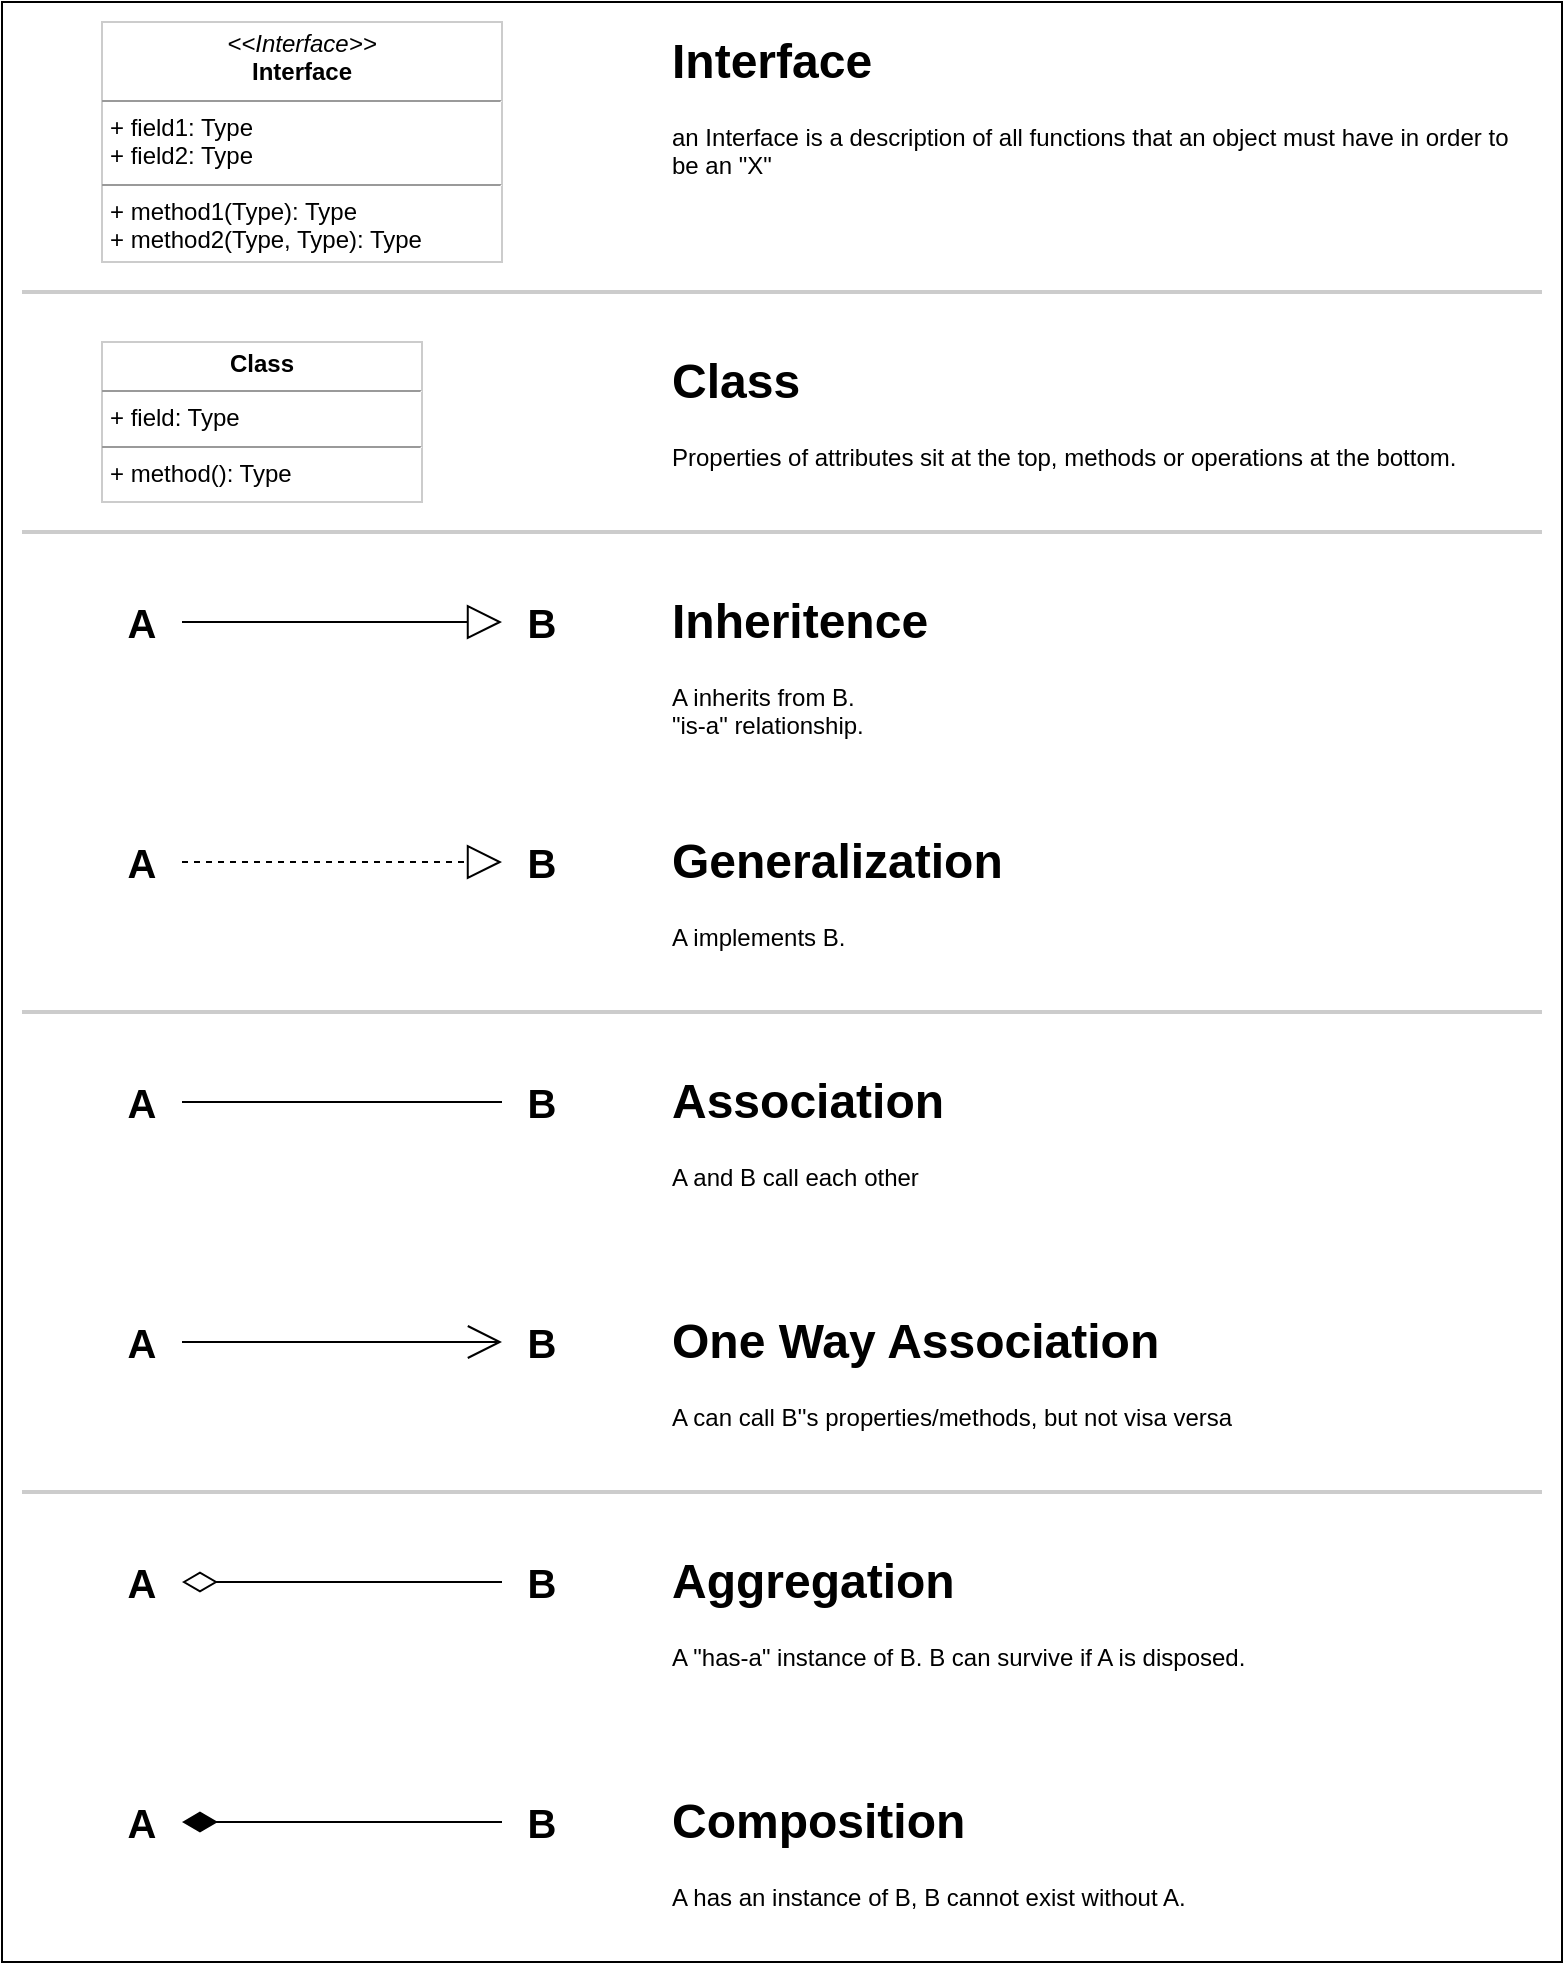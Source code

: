<mxfile version="15.4.0" type="device" pages="2"><diagram id="JwvvsdGkgzsD1nl7wg6q" name="Class Diagrams"><mxGraphModel dx="2031" dy="1166" grid="1" gridSize="10" guides="1" tooltips="1" connect="1" arrows="1" fold="1" page="1" pageScale="1" pageWidth="850" pageHeight="1100" math="0" shadow="0"><root><mxCell id="0"/><mxCell id="xpCOlYTVOM_Z-CRWi5ws-77" value="Background" style="locked=1;" parent="0"/><mxCell id="xpCOlYTVOM_Z-CRWi5ws-78" value="" style="rounded=0;whiteSpace=wrap;html=1;fontSize=20;strokeColor=default;fillColor=default;" parent="xpCOlYTVOM_Z-CRWi5ws-77" vertex="1"><mxGeometry x="30" y="30" width="780" height="980" as="geometry"/></mxCell><mxCell id="xpCOlYTVOM_Z-CRWi5ws-19" value="Items" style="locked=1;" parent="0"/><mxCell id="xpCOlYTVOM_Z-CRWi5ws-22" value="&lt;p style=&quot;margin:0px;margin-top:4px;text-align:center;&quot;&gt;&lt;i&gt;&amp;lt;&amp;lt;Interface&amp;gt;&amp;gt;&lt;/i&gt;&lt;br/&gt;&lt;b&gt;Interface&lt;/b&gt;&lt;/p&gt;&lt;hr size=&quot;1&quot;/&gt;&lt;p style=&quot;margin:0px;margin-left:4px;&quot;&gt;+ field1: Type&lt;br/&gt;+ field2: Type&lt;/p&gt;&lt;hr size=&quot;1&quot;/&gt;&lt;p style=&quot;margin:0px;margin-left:4px;&quot;&gt;+ method1(Type): Type&lt;br/&gt;+ method2(Type, Type): Type&lt;/p&gt;" style="verticalAlign=top;align=left;overflow=fill;fontSize=12;fontFamily=Helvetica;html=1;strokeColor=default;fillColor=default;opacity=20;" parent="xpCOlYTVOM_Z-CRWi5ws-19" vertex="1"><mxGeometry x="80" y="40" width="200" height="120" as="geometry"/></mxCell><mxCell id="xpCOlYTVOM_Z-CRWi5ws-23" value="&lt;h1&gt;Interface&lt;/h1&gt;&lt;p&gt;an Interface is&amp;nbsp;a description of all functions that an object must have in order to be an &quot;X&quot;&lt;br&gt;&lt;/p&gt;" style="text;html=1;strokeColor=none;fillColor=none;spacing=5;spacingTop=-20;whiteSpace=wrap;overflow=hidden;rounded=0;opacity=20;" parent="xpCOlYTVOM_Z-CRWi5ws-19" vertex="1"><mxGeometry x="360" y="40" width="440" height="120" as="geometry"/></mxCell><mxCell id="xpCOlYTVOM_Z-CRWi5ws-24" value="&lt;p style=&quot;margin:0px;margin-top:4px;text-align:center;&quot;&gt;&lt;b&gt;Class&lt;/b&gt;&lt;/p&gt;&lt;hr size=&quot;1&quot;/&gt;&lt;p style=&quot;margin:0px;margin-left:4px;&quot;&gt;+ field: Type&lt;/p&gt;&lt;hr size=&quot;1&quot;/&gt;&lt;p style=&quot;margin:0px;margin-left:4px;&quot;&gt;+ method(): Type&lt;/p&gt;" style="verticalAlign=top;align=left;overflow=fill;fontSize=12;fontFamily=Helvetica;html=1;strokeColor=default;fillColor=default;opacity=20;" parent="xpCOlYTVOM_Z-CRWi5ws-19" vertex="1"><mxGeometry x="80" y="200" width="160" height="80" as="geometry"/></mxCell><mxCell id="xpCOlYTVOM_Z-CRWi5ws-25" value="&lt;h1&gt;Class&lt;/h1&gt;&lt;p&gt;Properties of attributes sit at the top, methods or operations at the bottom.&lt;/p&gt;" style="text;html=1;strokeColor=none;fillColor=none;spacing=5;spacingTop=-20;whiteSpace=wrap;overflow=hidden;rounded=0;opacity=20;" parent="xpCOlYTVOM_Z-CRWi5ws-19" vertex="1"><mxGeometry x="360" y="200" width="440" height="80" as="geometry"/></mxCell><mxCell id="xpCOlYTVOM_Z-CRWi5ws-40" value="&lt;h1&gt;Inheritence&lt;/h1&gt;&lt;p&gt;A inherits from B.&lt;br&gt;&quot;is-a&quot; relationship.&lt;/p&gt;" style="text;html=1;strokeColor=none;fillColor=none;spacing=5;spacingTop=-20;whiteSpace=wrap;overflow=hidden;rounded=0;opacity=20;" parent="xpCOlYTVOM_Z-CRWi5ws-19" vertex="1"><mxGeometry x="360" y="320" width="440" height="80" as="geometry"/></mxCell><mxCell id="xpCOlYTVOM_Z-CRWi5ws-41" value="" style="group" parent="xpCOlYTVOM_Z-CRWi5ws-19" vertex="1" connectable="0"><mxGeometry x="80" y="320" width="240" height="40" as="geometry"/></mxCell><mxCell id="xpCOlYTVOM_Z-CRWi5ws-37" value="A" style="text;html=1;strokeColor=none;fillColor=none;align=center;verticalAlign=middle;whiteSpace=wrap;rounded=0;opacity=20;fontSize=20;fontStyle=1" parent="xpCOlYTVOM_Z-CRWi5ws-41" vertex="1"><mxGeometry width="40" height="40" as="geometry"/></mxCell><mxCell id="xpCOlYTVOM_Z-CRWi5ws-38" value="B" style="text;html=1;strokeColor=none;fillColor=none;align=center;verticalAlign=middle;whiteSpace=wrap;rounded=0;opacity=20;fontSize=20;fontStyle=1" parent="xpCOlYTVOM_Z-CRWi5ws-41" vertex="1"><mxGeometry x="200" width="40" height="40" as="geometry"/></mxCell><mxCell id="xpCOlYTVOM_Z-CRWi5ws-39" style="edgeStyle=none;rounded=0;jumpSize=10;orthogonalLoop=1;jettySize=auto;html=1;fontSize=20;endArrow=block;endFill=0;endSize=15;strokeWidth=1;" parent="xpCOlYTVOM_Z-CRWi5ws-41" source="xpCOlYTVOM_Z-CRWi5ws-37" target="xpCOlYTVOM_Z-CRWi5ws-38" edge="1"><mxGeometry relative="1" as="geometry"/></mxCell><mxCell id="xpCOlYTVOM_Z-CRWi5ws-42" value="" style="group" parent="xpCOlYTVOM_Z-CRWi5ws-19" vertex="1" connectable="0"><mxGeometry x="80" y="440" width="240" height="40" as="geometry"/></mxCell><mxCell id="xpCOlYTVOM_Z-CRWi5ws-43" value="A" style="text;html=1;strokeColor=none;fillColor=none;align=center;verticalAlign=middle;whiteSpace=wrap;rounded=0;opacity=20;fontSize=20;fontStyle=1" parent="xpCOlYTVOM_Z-CRWi5ws-42" vertex="1"><mxGeometry width="40" height="40" as="geometry"/></mxCell><mxCell id="xpCOlYTVOM_Z-CRWi5ws-44" value="B" style="text;html=1;strokeColor=none;fillColor=none;align=center;verticalAlign=middle;whiteSpace=wrap;rounded=0;opacity=20;fontSize=20;fontStyle=1" parent="xpCOlYTVOM_Z-CRWi5ws-42" vertex="1"><mxGeometry x="200" width="40" height="40" as="geometry"/></mxCell><mxCell id="xpCOlYTVOM_Z-CRWi5ws-45" style="edgeStyle=none;rounded=0;jumpSize=10;orthogonalLoop=1;jettySize=auto;html=1;fontSize=20;endArrow=block;endFill=0;endSize=15;strokeWidth=1;dashed=1;" parent="xpCOlYTVOM_Z-CRWi5ws-42" source="xpCOlYTVOM_Z-CRWi5ws-43" target="xpCOlYTVOM_Z-CRWi5ws-44" edge="1"><mxGeometry relative="1" as="geometry"/></mxCell><mxCell id="xpCOlYTVOM_Z-CRWi5ws-47" value="&lt;h1&gt;Generalization&lt;/h1&gt;&lt;p&gt;A implements B.&lt;br&gt;&lt;/p&gt;" style="text;html=1;strokeColor=none;fillColor=none;spacing=5;spacingTop=-20;whiteSpace=wrap;overflow=hidden;rounded=0;opacity=20;" parent="xpCOlYTVOM_Z-CRWi5ws-19" vertex="1"><mxGeometry x="360" y="440" width="440" height="80" as="geometry"/></mxCell><mxCell id="xpCOlYTVOM_Z-CRWi5ws-51" value="" style="line;strokeWidth=2;html=1;fontSize=20;fillColor=default;opacity=20;" parent="xpCOlYTVOM_Z-CRWi5ws-19" vertex="1"><mxGeometry x="40" y="170" width="760" height="10" as="geometry"/></mxCell><mxCell id="xpCOlYTVOM_Z-CRWi5ws-52" value="" style="line;strokeWidth=2;html=1;fontSize=20;fillColor=default;opacity=20;" parent="xpCOlYTVOM_Z-CRWi5ws-19" vertex="1"><mxGeometry x="40" y="290" width="760" height="10" as="geometry"/></mxCell><mxCell id="xpCOlYTVOM_Z-CRWi5ws-53" value="" style="line;strokeWidth=2;html=1;fontSize=20;fillColor=default;opacity=20;" parent="xpCOlYTVOM_Z-CRWi5ws-19" vertex="1"><mxGeometry x="40" y="770" width="760" height="10" as="geometry"/></mxCell><mxCell id="xpCOlYTVOM_Z-CRWi5ws-54" value="" style="line;strokeWidth=2;html=1;fontSize=20;fillColor=default;opacity=20;" parent="xpCOlYTVOM_Z-CRWi5ws-19" vertex="1"><mxGeometry x="40" y="530" width="760" height="10" as="geometry"/></mxCell><mxCell id="xpCOlYTVOM_Z-CRWi5ws-55" value="" style="group" parent="xpCOlYTVOM_Z-CRWi5ws-19" vertex="1" connectable="0"><mxGeometry x="80" y="560" width="240" height="40" as="geometry"/></mxCell><mxCell id="xpCOlYTVOM_Z-CRWi5ws-56" value="A" style="text;html=1;strokeColor=none;fillColor=none;align=center;verticalAlign=middle;whiteSpace=wrap;rounded=0;opacity=20;fontSize=20;fontStyle=1" parent="xpCOlYTVOM_Z-CRWi5ws-55" vertex="1"><mxGeometry width="40" height="40" as="geometry"/></mxCell><mxCell id="xpCOlYTVOM_Z-CRWi5ws-57" value="B" style="text;html=1;strokeColor=none;fillColor=none;align=center;verticalAlign=middle;whiteSpace=wrap;rounded=0;opacity=20;fontSize=20;fontStyle=1" parent="xpCOlYTVOM_Z-CRWi5ws-55" vertex="1"><mxGeometry x="200" width="40" height="40" as="geometry"/></mxCell><mxCell id="xpCOlYTVOM_Z-CRWi5ws-58" style="edgeStyle=none;rounded=0;jumpSize=10;orthogonalLoop=1;jettySize=auto;html=1;fontSize=20;endArrow=none;endFill=0;endSize=15;strokeWidth=1;" parent="xpCOlYTVOM_Z-CRWi5ws-55" source="xpCOlYTVOM_Z-CRWi5ws-56" target="xpCOlYTVOM_Z-CRWi5ws-57" edge="1"><mxGeometry relative="1" as="geometry"/></mxCell><mxCell id="xpCOlYTVOM_Z-CRWi5ws-59" value="&lt;h1&gt;Association&lt;/h1&gt;&lt;p&gt;A and B call each other&lt;br&gt;&lt;/p&gt;" style="text;html=1;strokeColor=none;fillColor=none;spacing=5;spacingTop=-20;whiteSpace=wrap;overflow=hidden;rounded=0;opacity=20;" parent="xpCOlYTVOM_Z-CRWi5ws-19" vertex="1"><mxGeometry x="360" y="560" width="440" height="80" as="geometry"/></mxCell><mxCell id="xpCOlYTVOM_Z-CRWi5ws-60" value="" style="group" parent="xpCOlYTVOM_Z-CRWi5ws-19" vertex="1" connectable="0"><mxGeometry x="80" y="680" width="240" height="40" as="geometry"/></mxCell><mxCell id="xpCOlYTVOM_Z-CRWi5ws-61" value="A" style="text;html=1;strokeColor=none;fillColor=none;align=center;verticalAlign=middle;whiteSpace=wrap;rounded=0;opacity=20;fontSize=20;fontStyle=1" parent="xpCOlYTVOM_Z-CRWi5ws-60" vertex="1"><mxGeometry width="40" height="40" as="geometry"/></mxCell><mxCell id="xpCOlYTVOM_Z-CRWi5ws-62" value="B" style="text;html=1;strokeColor=none;fillColor=none;align=center;verticalAlign=middle;whiteSpace=wrap;rounded=0;opacity=20;fontSize=20;fontStyle=1" parent="xpCOlYTVOM_Z-CRWi5ws-60" vertex="1"><mxGeometry x="200" width="40" height="40" as="geometry"/></mxCell><mxCell id="xpCOlYTVOM_Z-CRWi5ws-63" style="edgeStyle=none;rounded=0;jumpSize=10;orthogonalLoop=1;jettySize=auto;html=1;fontSize=20;endArrow=open;endFill=0;endSize=15;strokeWidth=1;" parent="xpCOlYTVOM_Z-CRWi5ws-60" source="xpCOlYTVOM_Z-CRWi5ws-61" target="xpCOlYTVOM_Z-CRWi5ws-62" edge="1"><mxGeometry relative="1" as="geometry"/></mxCell><mxCell id="xpCOlYTVOM_Z-CRWi5ws-64" value="&lt;h1&gt;One Way Association&lt;/h1&gt;&lt;p&gt;A can call B''s properties/methods, but not visa versa&lt;br&gt;&lt;/p&gt;" style="text;html=1;strokeColor=none;fillColor=none;spacing=5;spacingTop=-20;whiteSpace=wrap;overflow=hidden;rounded=0;opacity=20;" parent="xpCOlYTVOM_Z-CRWi5ws-19" vertex="1"><mxGeometry x="360" y="680" width="440" height="80" as="geometry"/></mxCell><mxCell id="xpCOlYTVOM_Z-CRWi5ws-65" value="" style="group" parent="xpCOlYTVOM_Z-CRWi5ws-19" vertex="1" connectable="0"><mxGeometry x="80" y="800" width="240" height="40" as="geometry"/></mxCell><mxCell id="xpCOlYTVOM_Z-CRWi5ws-66" value="A" style="text;html=1;strokeColor=none;fillColor=none;align=center;verticalAlign=middle;whiteSpace=wrap;rounded=0;opacity=20;fontSize=20;fontStyle=1" parent="xpCOlYTVOM_Z-CRWi5ws-65" vertex="1"><mxGeometry width="40" height="40" as="geometry"/></mxCell><mxCell id="xpCOlYTVOM_Z-CRWi5ws-67" value="B" style="text;html=1;strokeColor=none;fillColor=none;align=center;verticalAlign=middle;whiteSpace=wrap;rounded=0;opacity=20;fontSize=20;fontStyle=1" parent="xpCOlYTVOM_Z-CRWi5ws-65" vertex="1"><mxGeometry x="200" width="40" height="40" as="geometry"/></mxCell><mxCell id="xpCOlYTVOM_Z-CRWi5ws-68" style="edgeStyle=none;rounded=0;jumpSize=10;orthogonalLoop=1;jettySize=auto;html=1;fontSize=20;endArrow=none;endFill=0;endSize=15;strokeWidth=1;startArrow=diamondThin;startFill=0;startSize=15;" parent="xpCOlYTVOM_Z-CRWi5ws-65" source="xpCOlYTVOM_Z-CRWi5ws-66" target="xpCOlYTVOM_Z-CRWi5ws-67" edge="1"><mxGeometry relative="1" as="geometry"/></mxCell><mxCell id="xpCOlYTVOM_Z-CRWi5ws-69" value="&lt;h1&gt;Aggregation&lt;/h1&gt;&lt;p&gt;A &quot;has-a&quot; instance of B. B can survive if A is disposed.&lt;/p&gt;" style="text;html=1;strokeColor=none;fillColor=none;spacing=5;spacingTop=-20;whiteSpace=wrap;overflow=hidden;rounded=0;opacity=20;" parent="xpCOlYTVOM_Z-CRWi5ws-19" vertex="1"><mxGeometry x="360" y="800" width="440" height="80" as="geometry"/></mxCell><mxCell id="xpCOlYTVOM_Z-CRWi5ws-70" value="" style="group" parent="xpCOlYTVOM_Z-CRWi5ws-19" vertex="1" connectable="0"><mxGeometry x="80" y="920" width="240" height="40" as="geometry"/></mxCell><mxCell id="xpCOlYTVOM_Z-CRWi5ws-71" value="A" style="text;html=1;strokeColor=none;fillColor=none;align=center;verticalAlign=middle;whiteSpace=wrap;rounded=0;opacity=20;fontSize=20;fontStyle=1" parent="xpCOlYTVOM_Z-CRWi5ws-70" vertex="1"><mxGeometry width="40" height="40" as="geometry"/></mxCell><mxCell id="xpCOlYTVOM_Z-CRWi5ws-72" value="B" style="text;html=1;strokeColor=none;fillColor=none;align=center;verticalAlign=middle;whiteSpace=wrap;rounded=0;opacity=20;fontSize=20;fontStyle=1" parent="xpCOlYTVOM_Z-CRWi5ws-70" vertex="1"><mxGeometry x="200" width="40" height="40" as="geometry"/></mxCell><mxCell id="xpCOlYTVOM_Z-CRWi5ws-73" style="edgeStyle=none;rounded=0;jumpSize=10;orthogonalLoop=1;jettySize=auto;html=1;fontSize=20;endArrow=none;endFill=0;endSize=15;strokeWidth=1;startArrow=diamondThin;startFill=1;startSize=15;" parent="xpCOlYTVOM_Z-CRWi5ws-70" source="xpCOlYTVOM_Z-CRWi5ws-71" target="xpCOlYTVOM_Z-CRWi5ws-72" edge="1"><mxGeometry relative="1" as="geometry"/></mxCell><mxCell id="xpCOlYTVOM_Z-CRWi5ws-74" value="&lt;h1&gt;Composition&lt;/h1&gt;&lt;p&gt;A has an instance of B, B cannot exist without A.&lt;br&gt;&lt;/p&gt;" style="text;html=1;strokeColor=none;fillColor=none;spacing=5;spacingTop=-20;whiteSpace=wrap;overflow=hidden;rounded=0;opacity=20;" parent="xpCOlYTVOM_Z-CRWi5ws-19" vertex="1"><mxGeometry x="360" y="920" width="440" height="80" as="geometry"/></mxCell></root></mxGraphModel></diagram><diagram id="dsAFSBgTdWB5bCaTKmnt" name="Sequence Diagrams"><mxGraphModel dx="1422" dy="843" grid="1" gridSize="10" guides="1" tooltips="1" connect="1" arrows="1" fold="1" page="1" pageScale="1" pageWidth="850" pageHeight="1100" math="0" shadow="0"><root><mxCell id="pT03UKMjd_Bu8zK-lO4i-0"/><mxCell id="pT03UKMjd_Bu8zK-lO4i-1" parent="pT03UKMjd_Bu8zK-lO4i-0"/></root></mxGraphModel></diagram></mxfile>